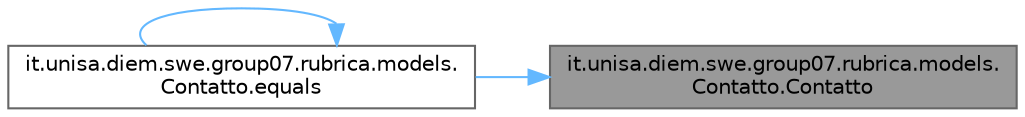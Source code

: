 digraph "it.unisa.diem.swe.group07.rubrica.models.Contatto.Contatto"
{
 // LATEX_PDF_SIZE
  bgcolor="transparent";
  edge [fontname=Helvetica,fontsize=10,labelfontname=Helvetica,labelfontsize=10];
  node [fontname=Helvetica,fontsize=10,shape=box,height=0.2,width=0.4];
  rankdir="RL";
  Node1 [id="Node000001",label="it.unisa.diem.swe.group07.rubrica.models.\lContatto.Contatto",height=0.2,width=0.4,color="gray40", fillcolor="grey60", style="filled", fontcolor="black",tooltip="costruttore della classe Contatto senza ingressi"];
  Node1 -> Node2 [id="edge1_Node000001_Node000002",dir="back",color="steelblue1",style="solid",tooltip=" "];
  Node2 [id="Node000002",label="it.unisa.diem.swe.group07.rubrica.models.\lContatto.equals",height=0.2,width=0.4,color="grey40", fillcolor="white", style="filled",URL="$classit_1_1unisa_1_1diem_1_1swe_1_1group07_1_1rubrica_1_1models_1_1_contatto.html#a802a274ba918432a9614c4acf6bf54b5",tooltip="metodo che consente di confrontare 2 contatti"];
  Node2 -> Node2 [id="edge2_Node000002_Node000002",dir="back",color="steelblue1",style="solid",tooltip=" "];
}
